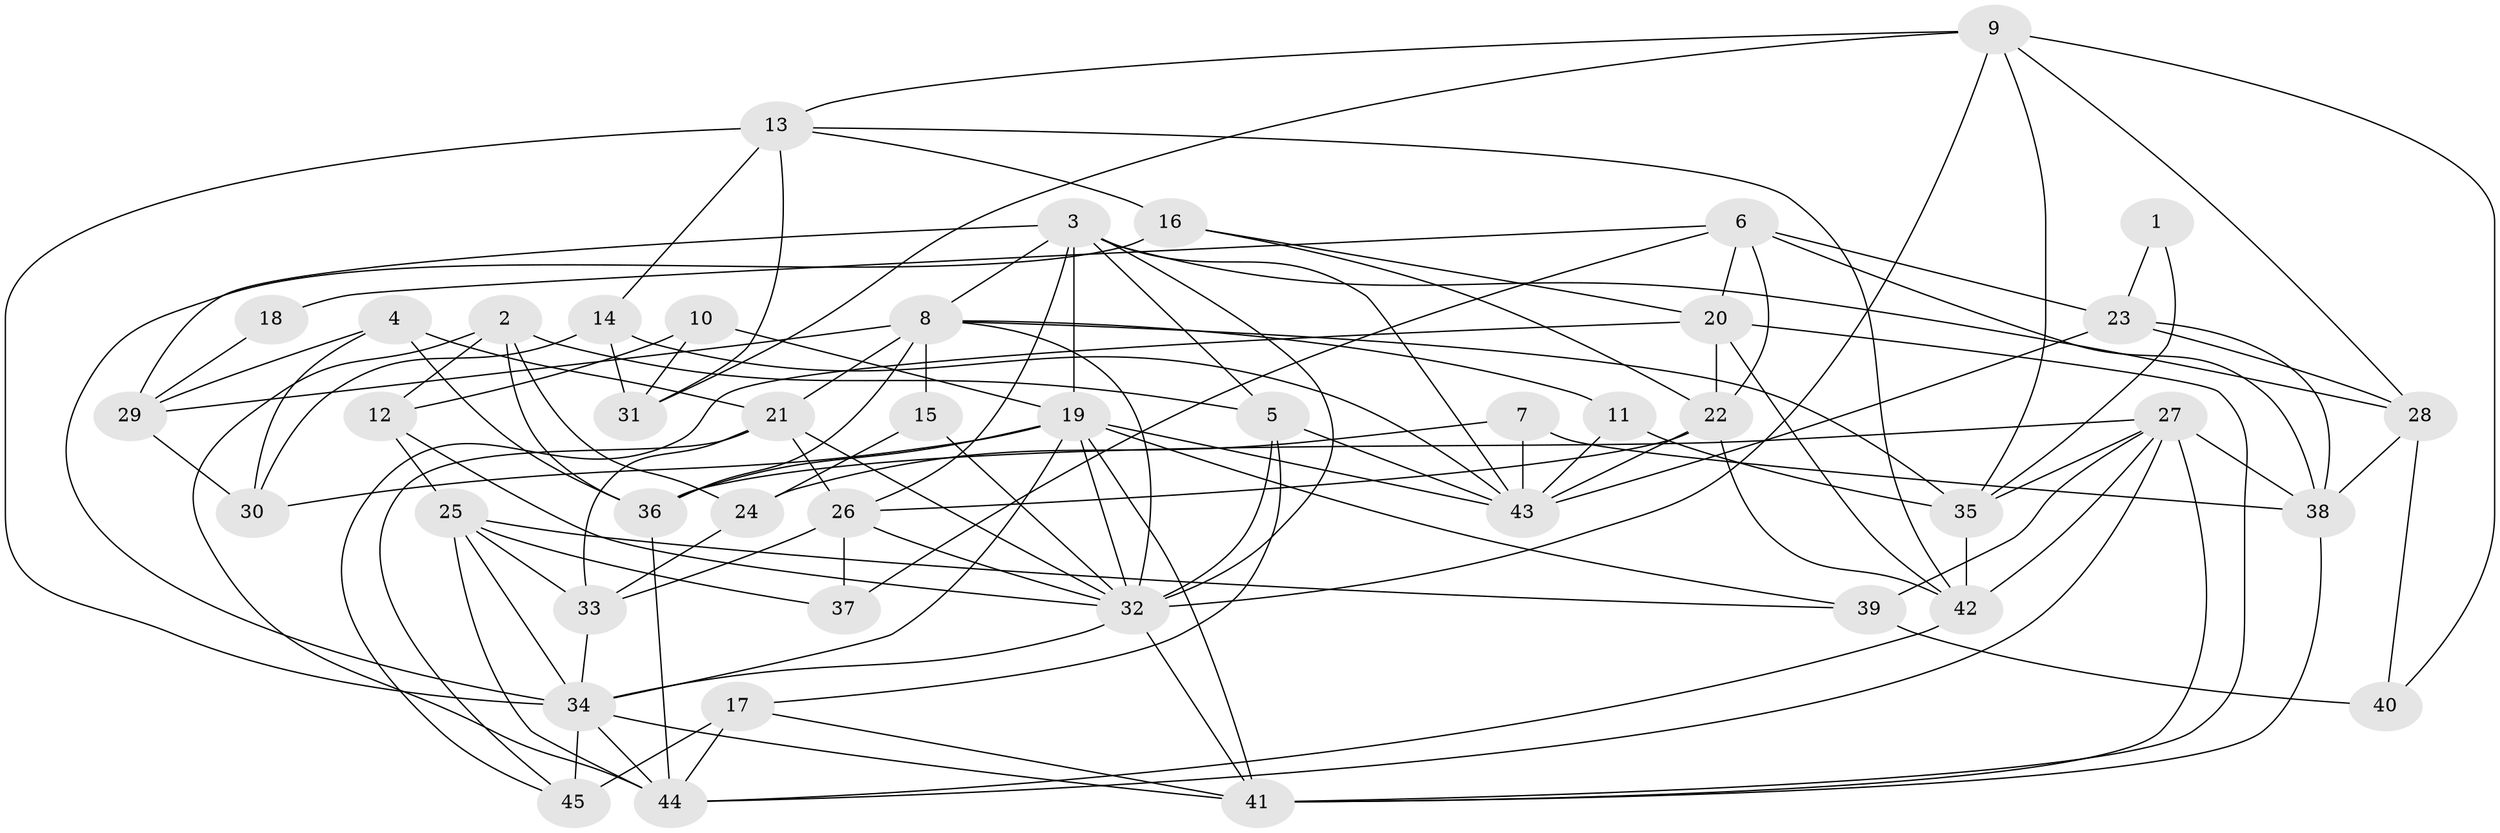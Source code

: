 // original degree distribution, {5: 0.17777777777777778, 4: 0.28888888888888886, 3: 0.32222222222222224, 7: 0.05555555555555555, 2: 0.08888888888888889, 6: 0.05555555555555555, 8: 0.011111111111111112}
// Generated by graph-tools (version 1.1) at 2025/02/03/09/25 03:02:07]
// undirected, 45 vertices, 119 edges
graph export_dot {
graph [start="1"]
  node [color=gray90,style=filled];
  1;
  2;
  3;
  4;
  5;
  6;
  7;
  8;
  9;
  10;
  11;
  12;
  13;
  14;
  15;
  16;
  17;
  18;
  19;
  20;
  21;
  22;
  23;
  24;
  25;
  26;
  27;
  28;
  29;
  30;
  31;
  32;
  33;
  34;
  35;
  36;
  37;
  38;
  39;
  40;
  41;
  42;
  43;
  44;
  45;
  1 -- 23 [weight=1.0];
  1 -- 35 [weight=1.0];
  2 -- 5 [weight=1.0];
  2 -- 12 [weight=1.0];
  2 -- 24 [weight=1.0];
  2 -- 36 [weight=1.0];
  2 -- 44 [weight=1.0];
  3 -- 5 [weight=1.0];
  3 -- 8 [weight=1.0];
  3 -- 19 [weight=1.0];
  3 -- 26 [weight=1.0];
  3 -- 28 [weight=1.0];
  3 -- 29 [weight=1.0];
  3 -- 32 [weight=1.0];
  3 -- 43 [weight=1.0];
  4 -- 21 [weight=1.0];
  4 -- 29 [weight=1.0];
  4 -- 30 [weight=1.0];
  4 -- 36 [weight=1.0];
  5 -- 17 [weight=1.0];
  5 -- 32 [weight=1.0];
  5 -- 43 [weight=1.0];
  6 -- 18 [weight=1.0];
  6 -- 20 [weight=1.0];
  6 -- 22 [weight=1.0];
  6 -- 23 [weight=1.0];
  6 -- 37 [weight=1.0];
  6 -- 38 [weight=1.0];
  7 -- 24 [weight=2.0];
  7 -- 38 [weight=1.0];
  7 -- 43 [weight=1.0];
  8 -- 11 [weight=1.0];
  8 -- 15 [weight=1.0];
  8 -- 21 [weight=1.0];
  8 -- 29 [weight=1.0];
  8 -- 32 [weight=1.0];
  8 -- 35 [weight=1.0];
  8 -- 36 [weight=1.0];
  9 -- 13 [weight=1.0];
  9 -- 28 [weight=1.0];
  9 -- 31 [weight=2.0];
  9 -- 32 [weight=1.0];
  9 -- 35 [weight=1.0];
  9 -- 40 [weight=1.0];
  10 -- 12 [weight=1.0];
  10 -- 19 [weight=1.0];
  10 -- 31 [weight=1.0];
  11 -- 35 [weight=1.0];
  11 -- 43 [weight=1.0];
  12 -- 25 [weight=1.0];
  12 -- 32 [weight=1.0];
  13 -- 14 [weight=1.0];
  13 -- 16 [weight=1.0];
  13 -- 31 [weight=1.0];
  13 -- 34 [weight=1.0];
  13 -- 42 [weight=1.0];
  14 -- 30 [weight=2.0];
  14 -- 31 [weight=1.0];
  14 -- 43 [weight=1.0];
  15 -- 24 [weight=1.0];
  15 -- 32 [weight=2.0];
  16 -- 20 [weight=1.0];
  16 -- 22 [weight=1.0];
  16 -- 34 [weight=2.0];
  17 -- 41 [weight=1.0];
  17 -- 44 [weight=1.0];
  17 -- 45 [weight=2.0];
  18 -- 29 [weight=1.0];
  19 -- 30 [weight=1.0];
  19 -- 32 [weight=1.0];
  19 -- 34 [weight=1.0];
  19 -- 36 [weight=1.0];
  19 -- 39 [weight=1.0];
  19 -- 41 [weight=1.0];
  19 -- 43 [weight=1.0];
  20 -- 22 [weight=1.0];
  20 -- 41 [weight=1.0];
  20 -- 42 [weight=2.0];
  20 -- 45 [weight=1.0];
  21 -- 26 [weight=2.0];
  21 -- 32 [weight=1.0];
  21 -- 33 [weight=1.0];
  21 -- 45 [weight=1.0];
  22 -- 26 [weight=1.0];
  22 -- 42 [weight=1.0];
  22 -- 43 [weight=1.0];
  23 -- 28 [weight=2.0];
  23 -- 38 [weight=1.0];
  23 -- 43 [weight=2.0];
  24 -- 33 [weight=1.0];
  25 -- 33 [weight=1.0];
  25 -- 34 [weight=1.0];
  25 -- 37 [weight=1.0];
  25 -- 39 [weight=1.0];
  25 -- 44 [weight=1.0];
  26 -- 32 [weight=1.0];
  26 -- 33 [weight=1.0];
  26 -- 37 [weight=1.0];
  27 -- 35 [weight=1.0];
  27 -- 36 [weight=1.0];
  27 -- 38 [weight=1.0];
  27 -- 39 [weight=1.0];
  27 -- 41 [weight=1.0];
  27 -- 42 [weight=4.0];
  27 -- 44 [weight=1.0];
  28 -- 38 [weight=1.0];
  28 -- 40 [weight=1.0];
  29 -- 30 [weight=1.0];
  32 -- 34 [weight=1.0];
  32 -- 41 [weight=1.0];
  33 -- 34 [weight=1.0];
  34 -- 41 [weight=1.0];
  34 -- 44 [weight=1.0];
  34 -- 45 [weight=1.0];
  35 -- 42 [weight=1.0];
  36 -- 44 [weight=1.0];
  38 -- 41 [weight=1.0];
  39 -- 40 [weight=2.0];
  42 -- 44 [weight=1.0];
}
